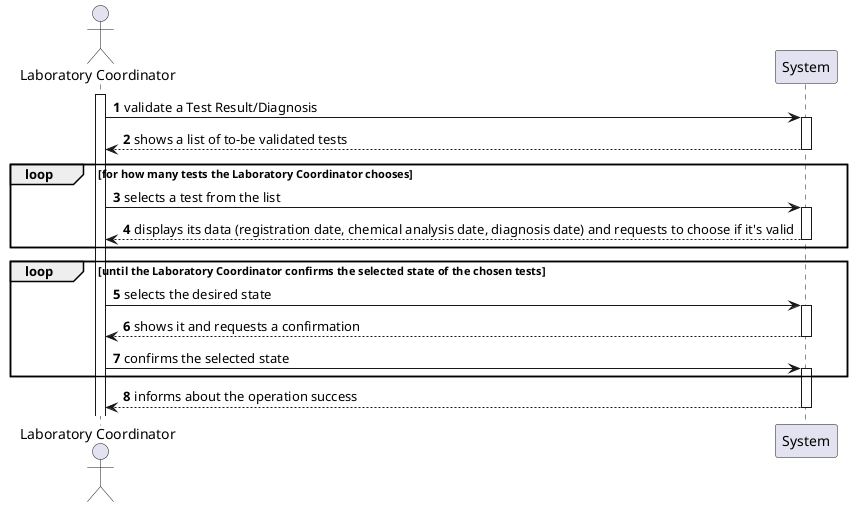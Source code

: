 @startuml
autonumber

actor "Laboratory Coordinator" as labC
activate labC

labC -> System ++: validate a Test Result/Diagnosis
System --> labC --: shows a list of to-be validated tests
loop for how many tests the Laboratory Coordinator chooses
labC -> System ++: selects a test from the list
System -->  labC --: displays its data (registration date, chemical analysis date, diagnosis date) and requests to choose if it's valid
end
loop until the Laboratory Coordinator confirms the selected state of the chosen tests
labC ->  System ++: selects the desired state
System --> labC --: shows it and requests a confirmation
labC -> System ++: confirms the selected state
end
System --> labC --: informs about the operation success

@enduml